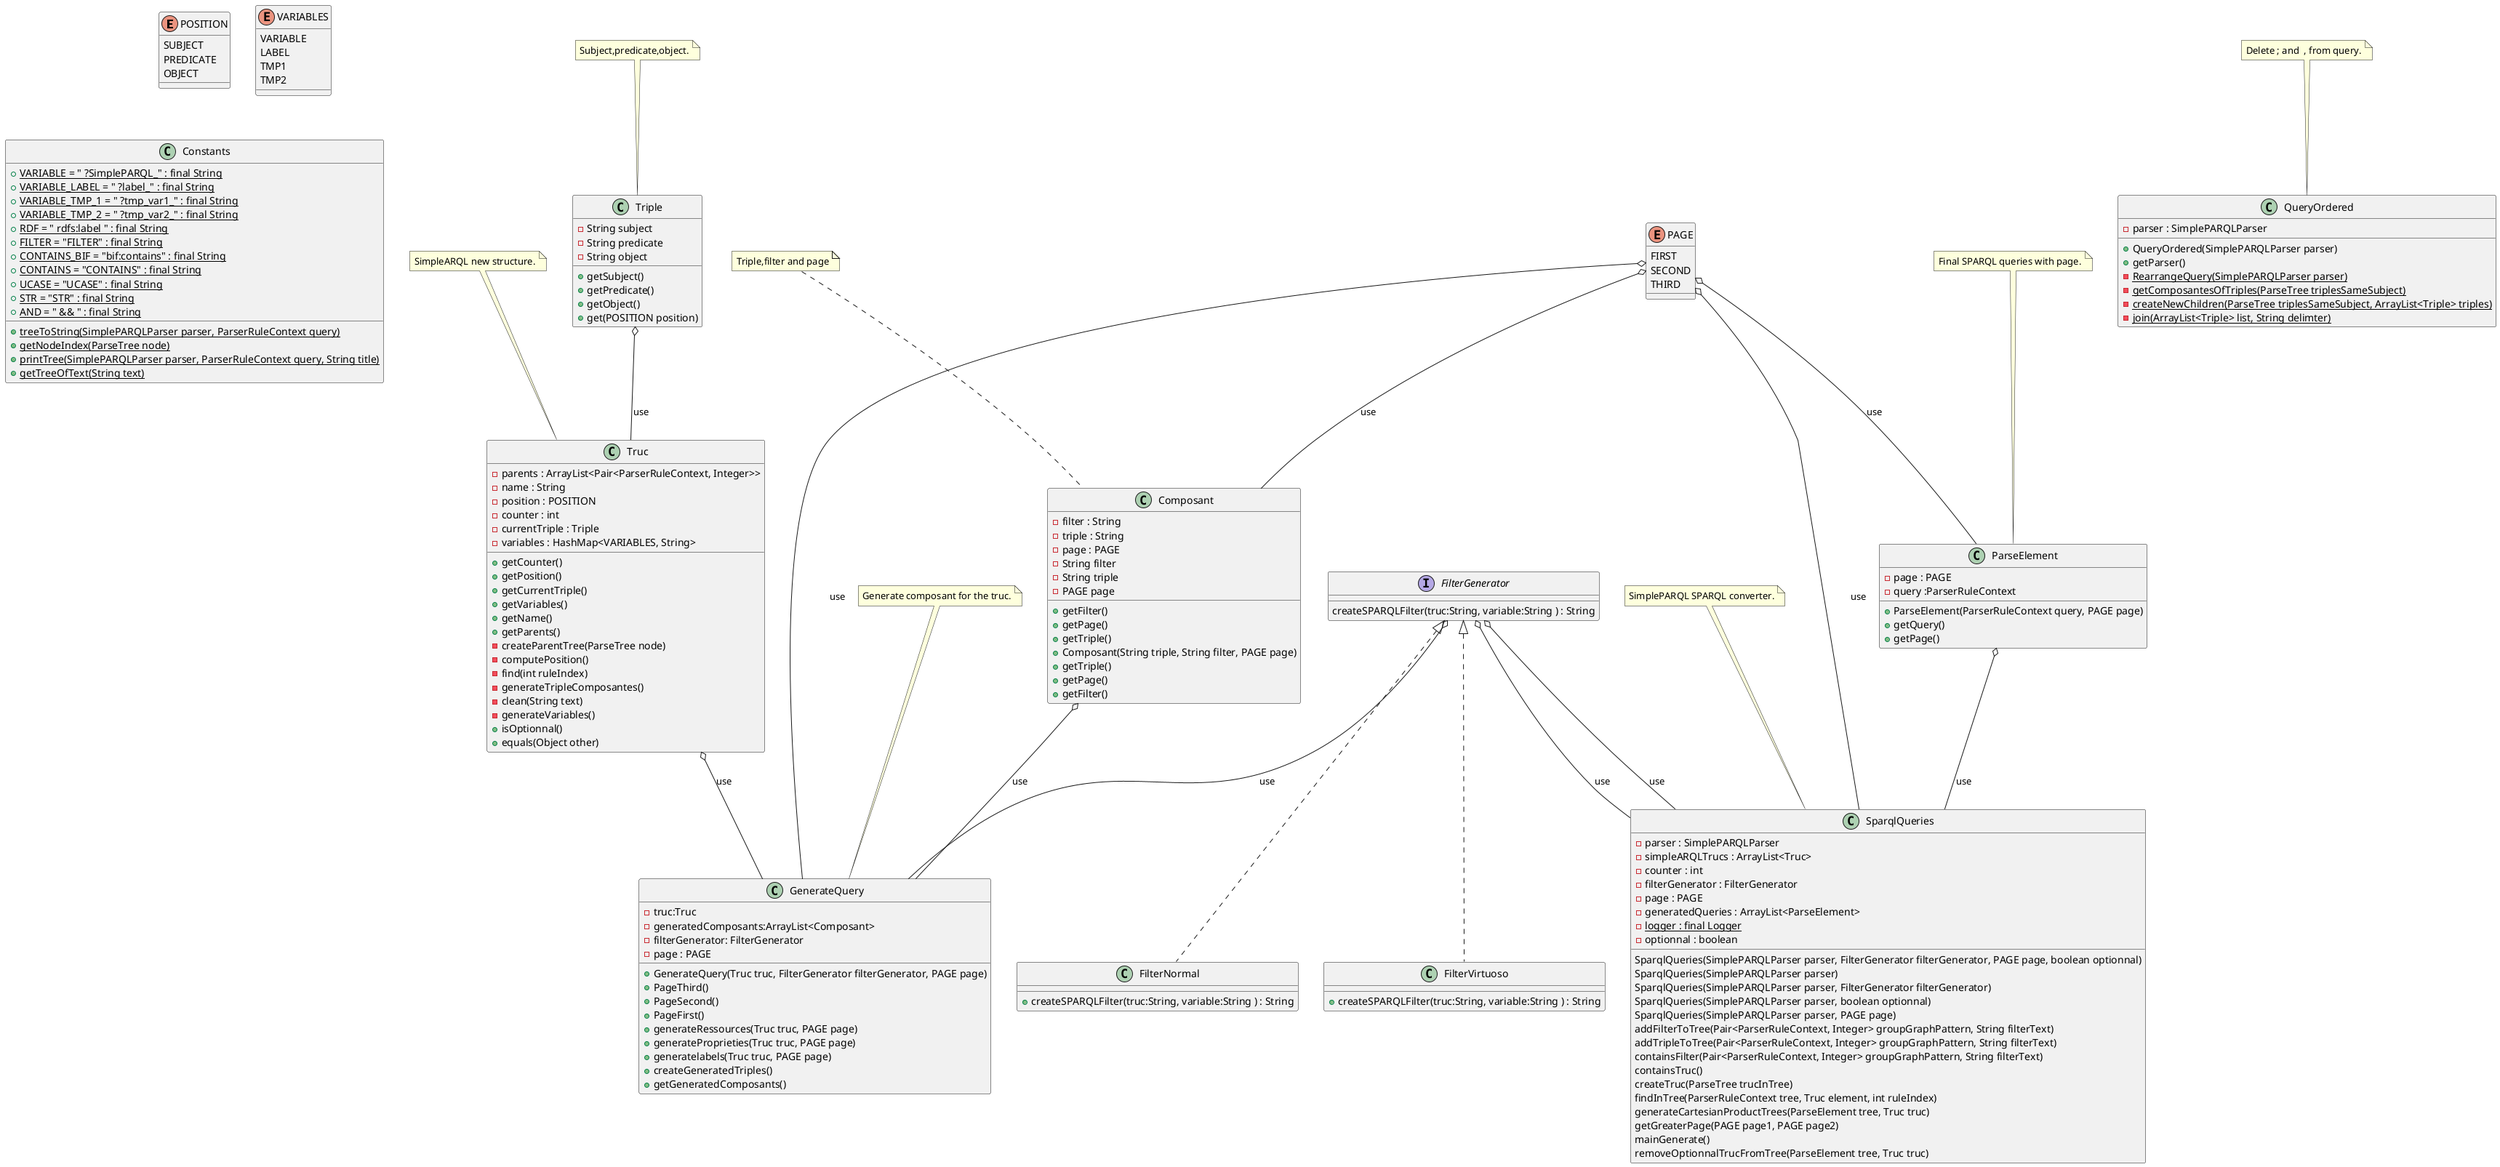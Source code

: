 @startuml
enum POSITION {
SUBJECT
PREDICATE
OBJECT
}

enum VARIABLES {
 VARIABLE
 LABEL
 TMP1
 TMP2
}
enum PAGE {
FIRST
SECOND
THIRD
}

interface FilterGenerator {
createSPARQLFilter(truc:String, variable:String ) : String
}

class FilterNormal{
+createSPARQLFilter(truc:String, variable:String ) : String
}
class FilterVirtuoso{
+createSPARQLFilter(truc:String, variable:String ) : String
}
class Truc{
- parents : ArrayList<Pair<ParserRuleContext, Integer>>
- name : String
- position : POSITION
- counter : int
- currentTriple : Triple
- variables : HashMap<VARIABLES, String>
+getCounter()
+getPosition()
+getCurrentTriple()
+getVariables()
+getName()
+getParents()
-createParentTree(ParseTree node)
-computePosition()
-find(int ruleIndex)
-generateTripleComposantes()
-clean(String text)
-generateVariables()
+isOptionnal()
+equals(Object other)
}

class Triple{
- String subject
- String predicate
- String object
+getSubject()
+getPredicate()
+getObject()
+get(POSITION position)
}

class Constants{
+{static}  VARIABLE = " ?SimplePARQL_" : final String
+{static}  VARIABLE_LABEL = " ?label_" : final String
+{static}  VARIABLE_TMP_1 = " ?tmp_var1_" : final String
+{static}  VARIABLE_TMP_2 = " ?tmp_var2_" : final String
+{static}  RDF = " rdfs:label " : final String
+{static}  FILTER = "FILTER" : final String
+{static}  CONTAINS_BIF = "bif:contains" : final String
+{static}  CONTAINS = "CONTAINS" : final String
+{static}  UCASE = "UCASE" : final String
+{static}  STR = "STR" : final String
+{static}  AND = " && " : final String
+{static} treeToString(SimplePARQLParser parser, ParserRuleContext query)
+{static} getNodeIndex(ParseTree node)
+{static} printTree(SimplePARQLParser parser, ParserRuleContext query, String title)
+{static} getTreeOfText(String text)
}
class Composant{
-  filter : String
-  triple : String
-  page : PAGE
+getFilter()
+getPage()
+getTriple()
+Composant(String triple, String filter, PAGE page)
}

class ParseElement{
-  page : PAGE
- query :ParserRuleContext
+ParseElement(ParserRuleContext query, PAGE page)
+getQuery()
+getPage()
}

class QueryOrdered{
- parser : SimplePARQLParser
+QueryOrdered(SimplePARQLParser parser)
+getParser()
-{static} RearrangeQuery(SimplePARQLParser parser)
-{static} getComposantesOfTriples(ParseTree triplesSameSubject)
-{static} createNewChildren(ParseTree triplesSameSubject, ArrayList<Triple> triples)
-{static} join(ArrayList<Triple> list, String delimter)
}
class SparqlQueries{
- parser : SimplePARQLParser
- simpleARQLTrucs : ArrayList<Truc>
-counter : int
-filterGenerator : FilterGenerator
-  page : PAGE
-generatedQueries : ArrayList<ParseElement>
-{static} logger : final Logger
-optionnal : boolean
SparqlQueries(SimplePARQLParser parser, FilterGenerator filterGenerator, PAGE page, boolean optionnal)
SparqlQueries(SimplePARQLParser parser)
SparqlQueries(SimplePARQLParser parser, FilterGenerator filterGenerator)
SparqlQueries(SimplePARQLParser parser, boolean optionnal)
SparqlQueries(SimplePARQLParser parser, PAGE page)
addFilterToTree(Pair<ParserRuleContext, Integer> groupGraphPattern, String filterText)
addTripleToTree(Pair<ParserRuleContext, Integer> groupGraphPattern, String filterText)
containsFilter(Pair<ParserRuleContext, Integer> groupGraphPattern, String filterText)
containsTruc()
createTruc(ParseTree trucInTree)
findInTree(ParserRuleContext tree, Truc element, int ruleIndex)
generateCartesianProductTrees(ParseElement tree, Truc truc)
getGreaterPage(PAGE page1, PAGE page2)
mainGenerate()
removeOptionnalTrucFromTree(ParseElement tree, Truc truc)
}

class Composant{
-String filter
-String triple
-PAGE page
+getTriple()
+getPage()
+getFilter()
}
class GenerateQuery{
-truc:Truc
-generatedComposants:ArrayList<Composant>
-filterGenerator: FilterGenerator
- page : PAGE
+GenerateQuery(Truc truc, FilterGenerator filterGenerator, PAGE page)
+PageThird()
+PageSecond()
+PageFirst()
+generateRessources(Truc truc, PAGE page)
+generateProprieties(Truc truc, PAGE page)
+generatelabels(Truc truc, PAGE page)
+createGeneratedTriples()
+getGeneratedComposants()
}


note top of Truc : SimpleARQL new structure.
note top of ParseElement : Final SPARQL queries with page.
note top of SparqlQueries : SimplePARQL SPARQL converter.
note top of GenerateQuery : Generate composant for the truc.
note top of QueryOrdered : Delete ; and  , from query.
note top of Composant : Triple,filter and page
note top of Triple : Subject,predicate,object.

FilterGenerator <|.. FilterNormal
FilterGenerator <|.. FilterVirtuoso

Composant o-- GenerateQuery : use
PAGE o-- GenerateQuery  : use
Truc o-- GenerateQuery  : use
FilterGenerator o-- GenerateQuery  : use

PAGE o-- Composant : use

PAGE o-- ParseElement : use

PAGE o-- SparqlQueries : use
FilterGenerator o-- SparqlQueries : use
ParseElement o-- SparqlQueries : use
FilterGenerator o-- SparqlQueries : use

Triple o-- Truc : use

@enduml